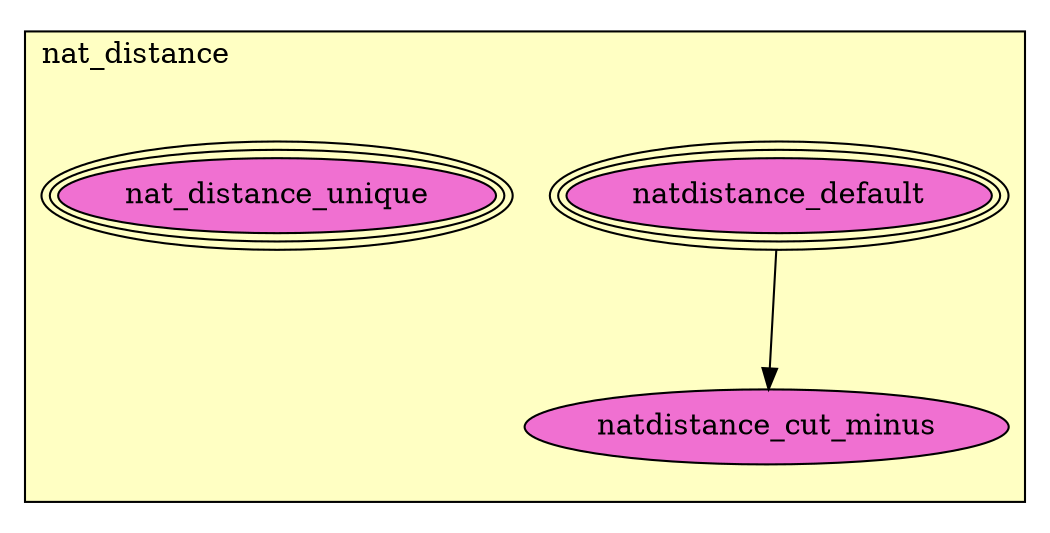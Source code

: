 digraph HoTT_Classes_theory_nat_distance {
  graph [ratio=0.5]
  node [style=filled]
nat_distance_natdistance_default [label="natdistance_default", URL=<nat_distance.html#natdistance_default>, peripheries=3, fillcolor="#F070D1"] ;
nat_distance_natdistance_cut_minus [label="natdistance_cut_minus", URL=<nat_distance.html#natdistance_cut_minus>, fillcolor="#F070D1"] ;
nat_distance_nat_distance_unique [label="nat_distance_unique", URL=<nat_distance.html#nat_distance_unique>, peripheries=3, fillcolor="#F070D1"] ;
  nat_distance_natdistance_default -> nat_distance_natdistance_cut_minus [] ;
subgraph cluster_nat_distance { label="nat_distance"; fillcolor="#FFFFC3"; labeljust=l; style=filled 
nat_distance_nat_distance_unique; nat_distance_natdistance_cut_minus; nat_distance_natdistance_default; };
} /* END */
